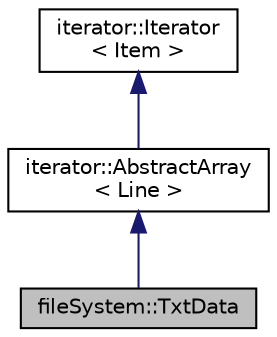 digraph "fileSystem::TxtData"
{
 // LATEX_PDF_SIZE
  edge [fontname="Helvetica",fontsize="10",labelfontname="Helvetica",labelfontsize="10"];
  node [fontname="Helvetica",fontsize="10",shape=record];
  Node1 [label="fileSystem::TxtData",height=0.2,width=0.4,color="black", fillcolor="grey75", style="filled", fontcolor="black",tooltip="テキストデータを管理するクラス"];
  Node2 -> Node1 [dir="back",color="midnightblue",fontsize="10",style="solid"];
  Node2 [label="iterator::AbstractArray\l\< Line \>",height=0.2,width=0.4,color="black", fillcolor="white", style="filled",URL="$classiterator_1_1AbstractArray.html",tooltip=" "];
  Node3 -> Node2 [dir="back",color="midnightblue",fontsize="10",style="solid"];
  Node3 [label="iterator::Iterator\l\< Item \>",height=0.2,width=0.4,color="black", fillcolor="white", style="filled",URL="$classiterator_1_1Iterator.html",tooltip="イテレータの抽象基底クラス"];
}
